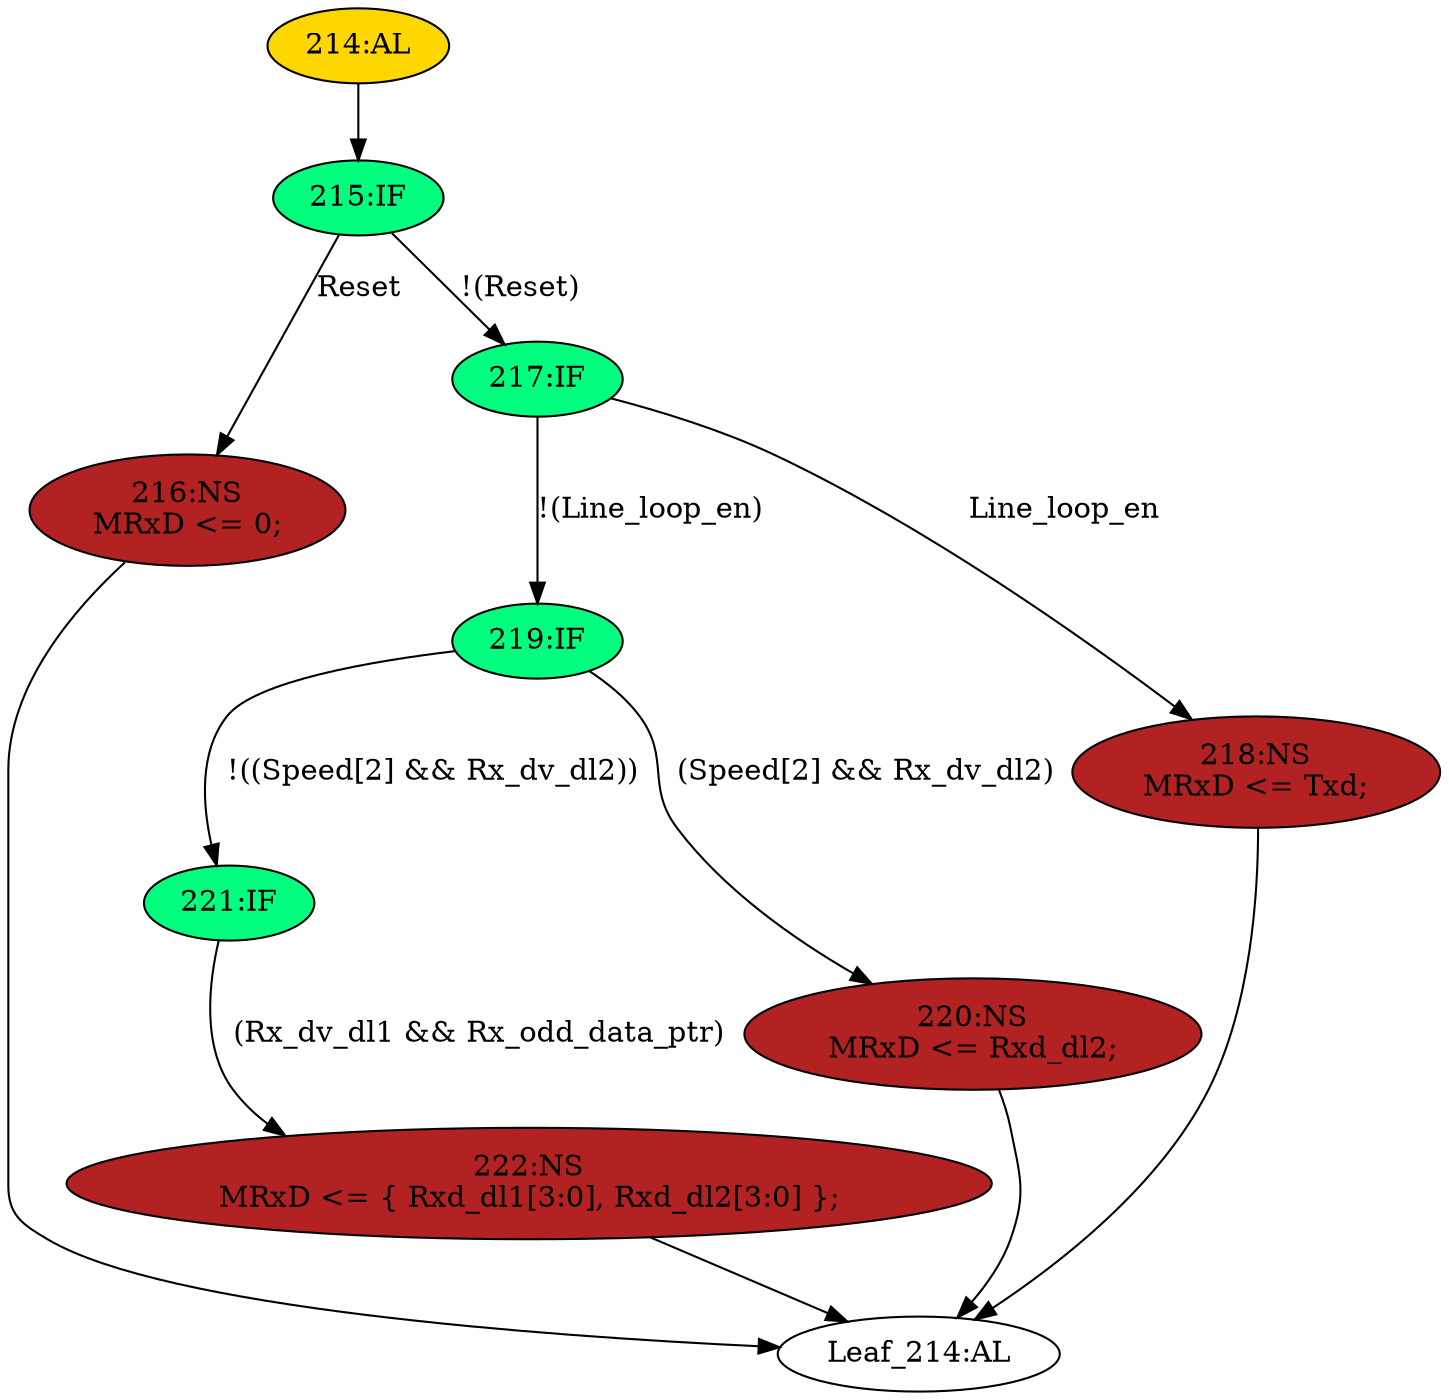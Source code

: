strict digraph "" {
	node [label="\N"];
	"219:IF"	 [ast="<pyverilog.vparser.ast.IfStatement object at 0x7f8896437150>",
		fillcolor=springgreen,
		label="219:IF",
		statements="[]",
		style=filled,
		typ=IfStatement];
	"221:IF"	 [ast="<pyverilog.vparser.ast.IfStatement object at 0x7f88749d9990>",
		fillcolor=springgreen,
		label="221:IF",
		statements="[]",
		style=filled,
		typ=IfStatement];
	"219:IF" -> "221:IF"	 [cond="['Speed', 'Rx_dv_dl2']",
		label="!((Speed[2] && Rx_dv_dl2))",
		lineno=219];
	"220:NS"	 [ast="<pyverilog.vparser.ast.NonblockingSubstitution object at 0x7f88749d9850>",
		fillcolor=firebrick,
		label="220:NS
MRxD <= Rxd_dl2;",
		statements="[<pyverilog.vparser.ast.NonblockingSubstitution object at 0x7f88749d9850>]",
		style=filled,
		typ=NonblockingSubstitution];
	"219:IF" -> "220:NS"	 [cond="['Speed', 'Rx_dv_dl2']",
		label="(Speed[2] && Rx_dv_dl2)",
		lineno=219];
	"222:NS"	 [ast="<pyverilog.vparser.ast.NonblockingSubstitution object at 0x7f88749d99d0>",
		fillcolor=firebrick,
		label="222:NS
MRxD <= { Rxd_dl1[3:0], Rxd_dl2[3:0] };",
		statements="[<pyverilog.vparser.ast.NonblockingSubstitution object at 0x7f88749d99d0>]",
		style=filled,
		typ=NonblockingSubstitution];
	"221:IF" -> "222:NS"	 [cond="['Rx_dv_dl1', 'Rx_odd_data_ptr']",
		label="(Rx_dv_dl1 && Rx_odd_data_ptr)",
		lineno=221];
	"216:NS"	 [ast="<pyverilog.vparser.ast.NonblockingSubstitution object at 0x7f88749d9d90>",
		fillcolor=firebrick,
		label="216:NS
MRxD <= 0;",
		statements="[<pyverilog.vparser.ast.NonblockingSubstitution object at 0x7f88749d9d90>]",
		style=filled,
		typ=NonblockingSubstitution];
	"Leaf_214:AL"	 [def_var="['MRxD']",
		label="Leaf_214:AL"];
	"216:NS" -> "Leaf_214:AL"	 [cond="[]",
		lineno=None];
	"214:AL"	 [ast="<pyverilog.vparser.ast.Always object at 0x7f88749d9f10>",
		clk_sens=False,
		fillcolor=gold,
		label="214:AL",
		sens="['MAC_rx_clk', 'Reset']",
		statements="[]",
		style=filled,
		typ=Always,
		use_var="['Reset', 'Rxd_dl1', 'Rxd_dl2', 'Txd', 'Line_loop_en', 'Rx_odd_data_ptr', 'Speed', 'Rx_dv_dl2', 'Rx_dv_dl1']"];
	"215:IF"	 [ast="<pyverilog.vparser.ast.IfStatement object at 0x7f88964370d0>",
		fillcolor=springgreen,
		label="215:IF",
		statements="[]",
		style=filled,
		typ=IfStatement];
	"214:AL" -> "215:IF"	 [cond="[]",
		lineno=None];
	"215:IF" -> "216:NS"	 [cond="['Reset']",
		label=Reset,
		lineno=215];
	"217:IF"	 [ast="<pyverilog.vparser.ast.IfStatement object at 0x7f8896437110>",
		fillcolor=springgreen,
		label="217:IF",
		statements="[]",
		style=filled,
		typ=IfStatement];
	"215:IF" -> "217:IF"	 [cond="['Reset']",
		label="!(Reset)",
		lineno=215];
	"217:IF" -> "219:IF"	 [cond="['Line_loop_en']",
		label="!(Line_loop_en)",
		lineno=217];
	"218:NS"	 [ast="<pyverilog.vparser.ast.NonblockingSubstitution object at 0x7f88964372d0>",
		fillcolor=firebrick,
		label="218:NS
MRxD <= Txd;",
		statements="[<pyverilog.vparser.ast.NonblockingSubstitution object at 0x7f88964372d0>]",
		style=filled,
		typ=NonblockingSubstitution];
	"217:IF" -> "218:NS"	 [cond="['Line_loop_en']",
		label=Line_loop_en,
		lineno=217];
	"220:NS" -> "Leaf_214:AL"	 [cond="[]",
		lineno=None];
	"218:NS" -> "Leaf_214:AL"	 [cond="[]",
		lineno=None];
	"222:NS" -> "Leaf_214:AL"	 [cond="[]",
		lineno=None];
}
